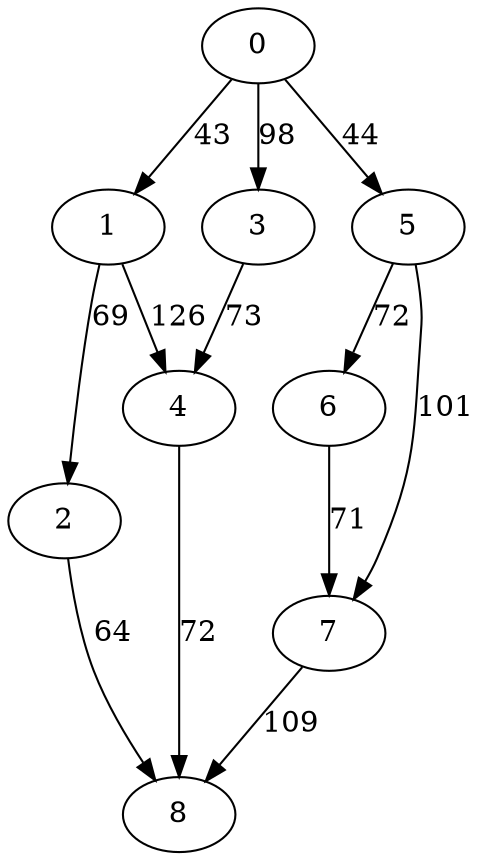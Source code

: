 digraph t20p2r5_12 {
0 -> 1 [ label = 43 ];
0 -> 3 [ label = 98 ];
0 -> 5 [ label = 44 ];
1 -> 2 [ label = 69 ];
1 -> 4 [ label = 126 ];
2 -> 8 [ label = 64 ];
3 -> 4 [ label = 73 ];
4 -> 8 [ label = 72 ];
5 -> 6 [ label = 72 ];
5 -> 7 [ label = 101 ];
6 -> 7 [ label = 71 ];
7 -> 8 [ label = 109 ];
 }

